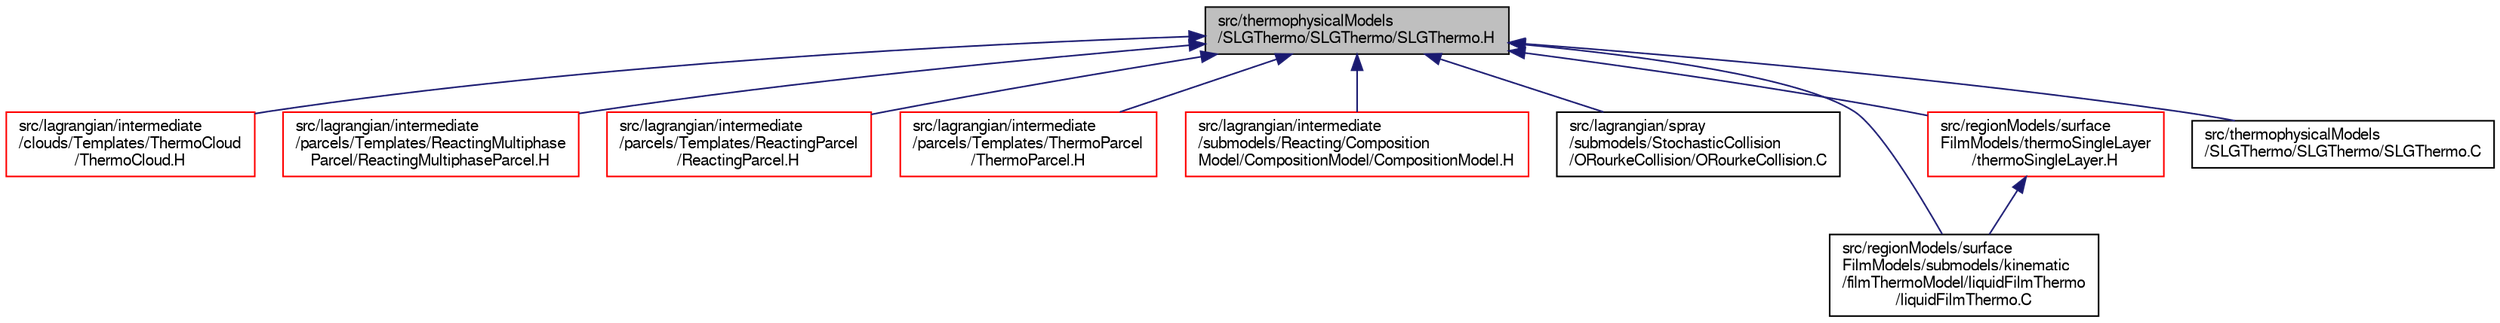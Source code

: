 digraph "src/thermophysicalModels/SLGThermo/SLGThermo/SLGThermo.H"
{
  bgcolor="transparent";
  edge [fontname="FreeSans",fontsize="10",labelfontname="FreeSans",labelfontsize="10"];
  node [fontname="FreeSans",fontsize="10",shape=record];
  Node316 [label="src/thermophysicalModels\l/SLGThermo/SLGThermo/SLGThermo.H",height=0.2,width=0.4,color="black", fillcolor="grey75", style="filled", fontcolor="black"];
  Node316 -> Node317 [dir="back",color="midnightblue",fontsize="10",style="solid",fontname="FreeSans"];
  Node317 [label="src/lagrangian/intermediate\l/clouds/Templates/ThermoCloud\l/ThermoCloud.H",height=0.2,width=0.4,color="red",URL="$a05237.html"];
  Node316 -> Node334 [dir="back",color="midnightblue",fontsize="10",style="solid",fontname="FreeSans"];
  Node334 [label="src/lagrangian/intermediate\l/parcels/Templates/ReactingMultiphase\lParcel/ReactingMultiphaseParcel.H",height=0.2,width=0.4,color="red",URL="$a05471.html"];
  Node316 -> Node340 [dir="back",color="midnightblue",fontsize="10",style="solid",fontname="FreeSans"];
  Node340 [label="src/lagrangian/intermediate\l/parcels/Templates/ReactingParcel\l/ReactingParcel.H",height=0.2,width=0.4,color="red",URL="$a05483.html"];
  Node316 -> Node347 [dir="back",color="midnightblue",fontsize="10",style="solid",fontname="FreeSans"];
  Node347 [label="src/lagrangian/intermediate\l/parcels/Templates/ThermoParcel\l/ThermoParcel.H",height=0.2,width=0.4,color="red",URL="$a05498.html"];
  Node316 -> Node352 [dir="back",color="midnightblue",fontsize="10",style="solid",fontname="FreeSans"];
  Node352 [label="src/lagrangian/intermediate\l/submodels/Reacting/Composition\lModel/CompositionModel/CompositionModel.H",height=0.2,width=0.4,color="red",URL="$a06167.html"];
  Node316 -> Node365 [dir="back",color="midnightblue",fontsize="10",style="solid",fontname="FreeSans"];
  Node365 [label="src/lagrangian/spray\l/submodels/StochasticCollision\l/ORourkeCollision/ORourkeCollision.C",height=0.2,width=0.4,color="black",URL="$a06788.html"];
  Node316 -> Node366 [dir="back",color="midnightblue",fontsize="10",style="solid",fontname="FreeSans"];
  Node366 [label="src/regionModels/surface\lFilmModels/submodels/kinematic\l/filmThermoModel/liquidFilmThermo\l/liquidFilmThermo.C",height=0.2,width=0.4,color="black",URL="$a14216.html"];
  Node316 -> Node367 [dir="back",color="midnightblue",fontsize="10",style="solid",fontname="FreeSans"];
  Node367 [label="src/regionModels/surface\lFilmModels/thermoSingleLayer\l/thermoSingleLayer.H",height=0.2,width=0.4,color="red",URL="$a14408.html"];
  Node367 -> Node366 [dir="back",color="midnightblue",fontsize="10",style="solid",fontname="FreeSans"];
  Node316 -> Node375 [dir="back",color="midnightblue",fontsize="10",style="solid",fontname="FreeSans"];
  Node375 [label="src/thermophysicalModels\l/SLGThermo/SLGThermo/SLGThermo.C",height=0.2,width=0.4,color="black",URL="$a16250.html"];
}
